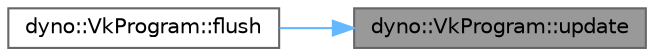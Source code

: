 digraph "dyno::VkProgram::update"
{
 // LATEX_PDF_SIZE
  bgcolor="transparent";
  edge [fontname=Helvetica,fontsize=10,labelfontname=Helvetica,labelfontsize=10];
  node [fontname=Helvetica,fontsize=10,shape=box,height=0.2,width=0.4];
  rankdir="RL";
  Node1 [id="Node000001",label="dyno::VkProgram::update",height=0.2,width=0.4,color="gray40", fillcolor="grey60", style="filled", fontcolor="black",tooltip=" "];
  Node1 -> Node2 [id="edge1_Node000001_Node000002",dir="back",color="steelblue1",style="solid",tooltip=" "];
  Node2 [id="Node000002",label="dyno::VkProgram::flush",height=0.2,width=0.4,color="grey40", fillcolor="white", style="filled",URL="$classdyno_1_1_vk_program.html#aed163102f5ad9fe1a9caede6efa52b4d",tooltip=" "];
}
